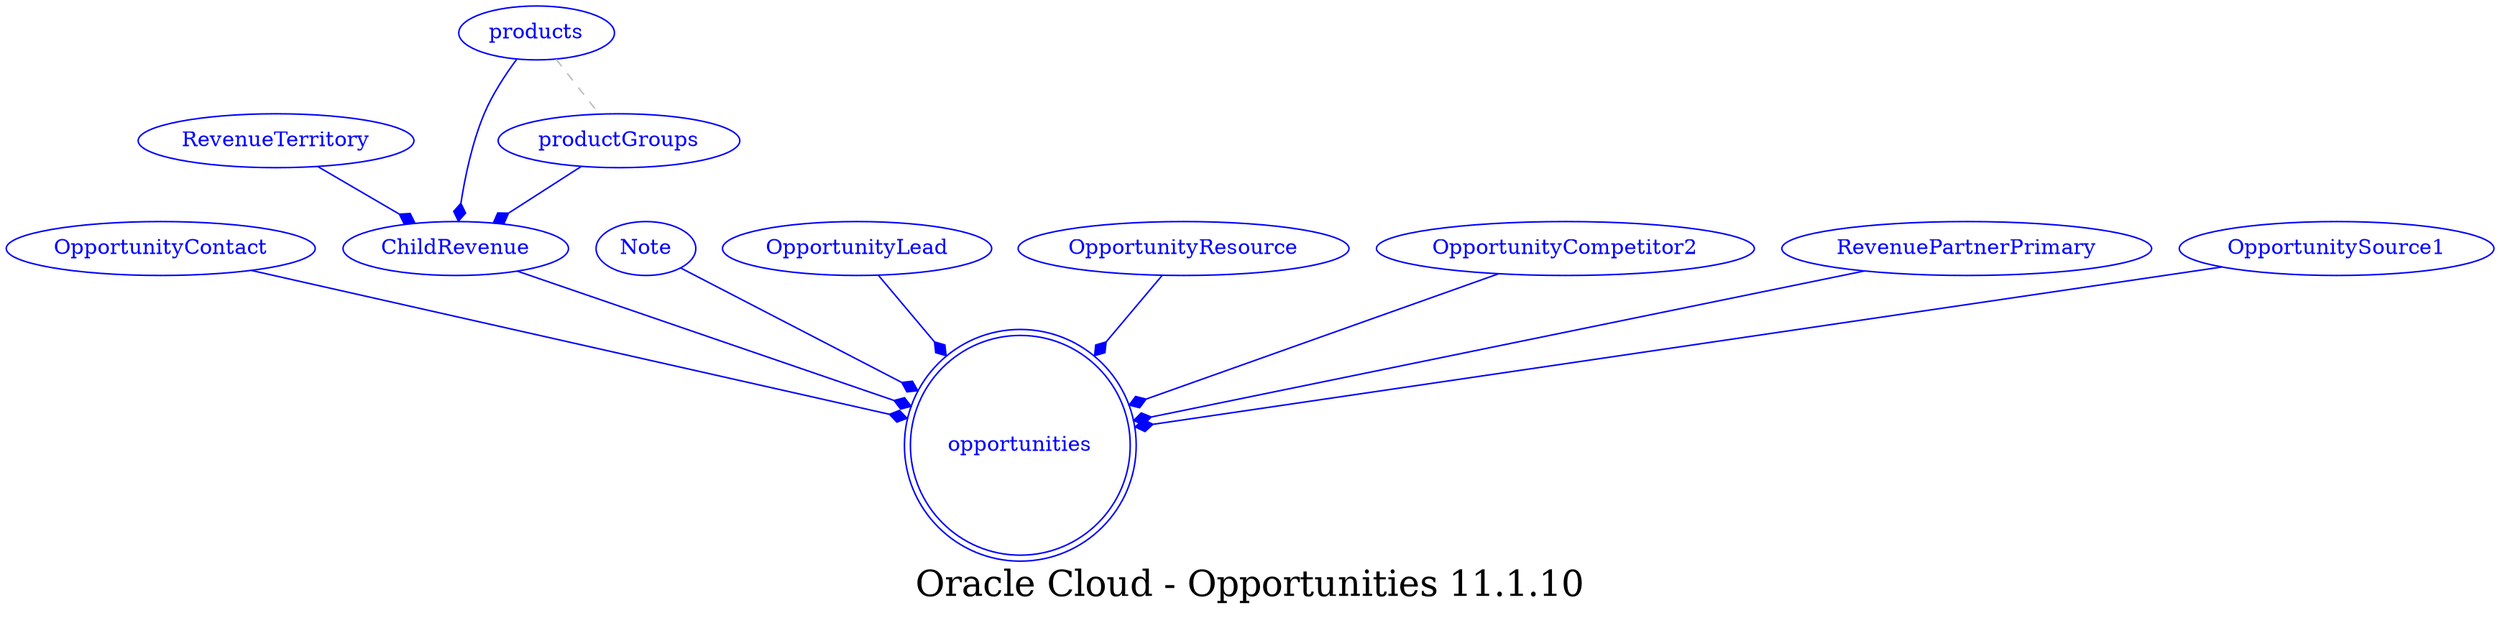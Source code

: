 digraph LexiconGraph {
graph[label="Oracle Cloud - Opportunities 11.1.10", fontsize=24]
splines=true
"opportunities" [color=blue, fontcolor=blue, shape=doublecircle]
"OpportunityContact" -> "opportunities" [color=blue, fontcolor=blue, arrowhead=diamond, arrowtail=none]
"OpportunityContact" [color=blue, fontcolor=blue, shape=ellipse]
"ChildRevenue" -> "opportunities" [color=blue, fontcolor=blue, arrowhead=diamond, arrowtail=none]
"ChildRevenue" [color=blue, fontcolor=blue, shape=ellipse]
"RevenueTerritory" -> "ChildRevenue" [color=blue, fontcolor=blue, arrowhead=diamond, arrowtail=none]
"RevenueTerritory" [color=blue, fontcolor=blue, shape=ellipse]
"products" -> "ChildRevenue" [color=blue, fontcolor=blue, arrowhead=diamond, arrowtail=none]
"products" [color=blue, fontcolor=blue, shape=ellipse]
"productGroups" -> "ChildRevenue" [color=blue, fontcolor=blue, arrowhead=diamond, arrowtail=none]
"productGroups" [color=blue, fontcolor=blue, shape=ellipse]
"products" -> "productGroups" [color=grey, fontcolor=grey, arrowhead=none, arrowtail=none, style=dashed]
"Note" -> "opportunities" [color=blue, fontcolor=blue, arrowhead=diamond, arrowtail=none]
"Note" [color=blue, fontcolor=blue, shape=ellipse]
"OpportunityLead" -> "opportunities" [color=blue, fontcolor=blue, arrowhead=diamond, arrowtail=none]
"OpportunityLead" [color=blue, fontcolor=blue, shape=ellipse]
"OpportunityResource" -> "opportunities" [color=blue, fontcolor=blue, arrowhead=diamond, arrowtail=none]
"OpportunityResource" [color=blue, fontcolor=blue, shape=ellipse]
"OpportunityCompetitor2" -> "opportunities" [color=blue, fontcolor=blue, arrowhead=diamond, arrowtail=none]
"OpportunityCompetitor2" [color=blue, fontcolor=blue, shape=ellipse]
"RevenuePartnerPrimary" -> "opportunities" [color=blue, fontcolor=blue, arrowhead=diamond, arrowtail=none]
"RevenuePartnerPrimary" [color=blue, fontcolor=blue, shape=ellipse]
"OpportunitySource1" -> "opportunities" [color=blue, fontcolor=blue, arrowhead=diamond, arrowtail=none]
"OpportunitySource1" [color=blue, fontcolor=blue, shape=ellipse]
}
